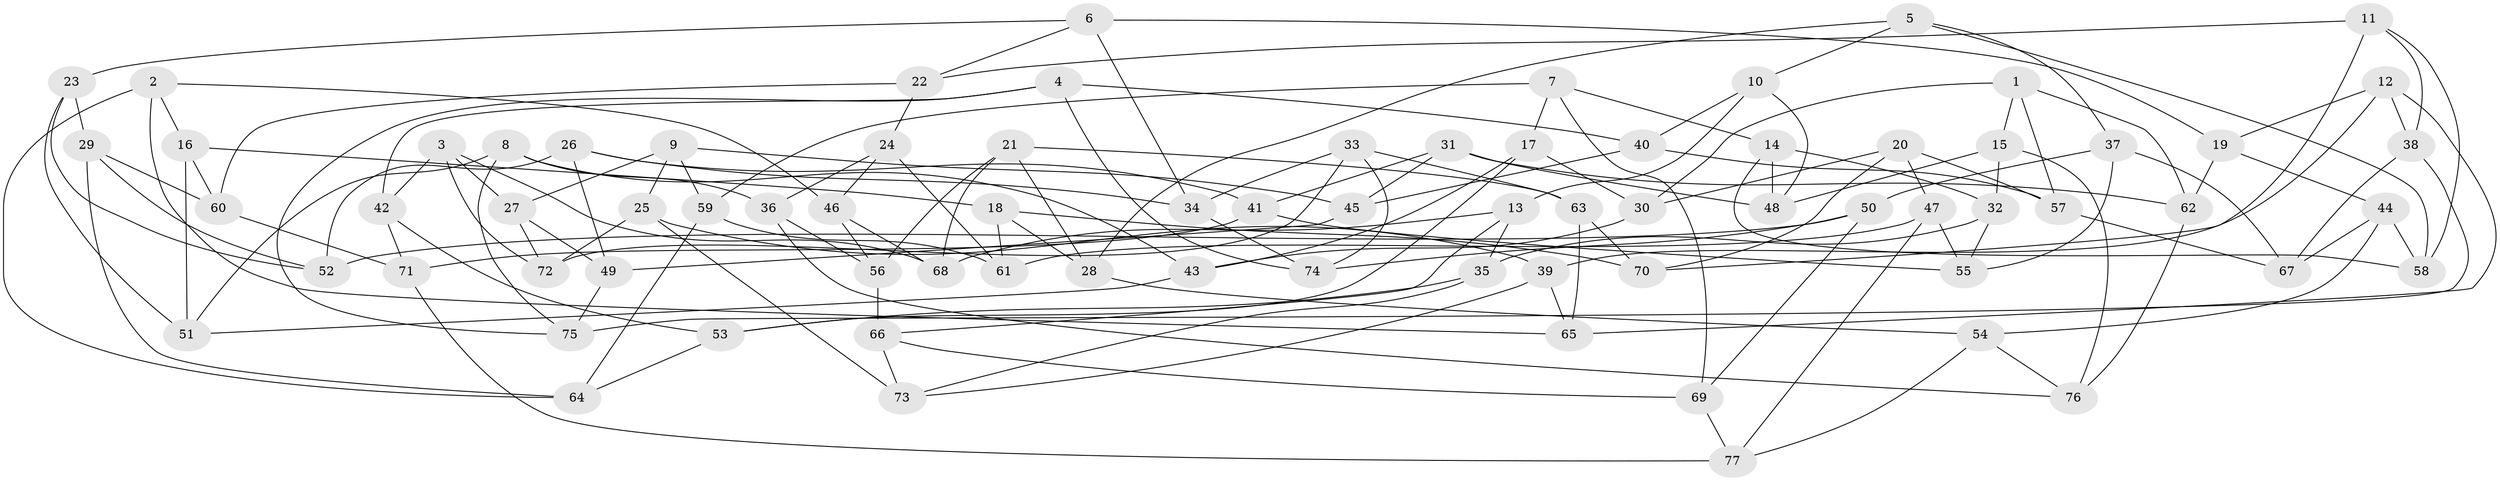 // coarse degree distribution, {6: 0.32075471698113206, 5: 0.11320754716981132, 4: 0.5094339622641509, 3: 0.03773584905660377, 2: 0.018867924528301886}
// Generated by graph-tools (version 1.1) at 2025/24/03/03/25 07:24:25]
// undirected, 77 vertices, 154 edges
graph export_dot {
graph [start="1"]
  node [color=gray90,style=filled];
  1;
  2;
  3;
  4;
  5;
  6;
  7;
  8;
  9;
  10;
  11;
  12;
  13;
  14;
  15;
  16;
  17;
  18;
  19;
  20;
  21;
  22;
  23;
  24;
  25;
  26;
  27;
  28;
  29;
  30;
  31;
  32;
  33;
  34;
  35;
  36;
  37;
  38;
  39;
  40;
  41;
  42;
  43;
  44;
  45;
  46;
  47;
  48;
  49;
  50;
  51;
  52;
  53;
  54;
  55;
  56;
  57;
  58;
  59;
  60;
  61;
  62;
  63;
  64;
  65;
  66;
  67;
  68;
  69;
  70;
  71;
  72;
  73;
  74;
  75;
  76;
  77;
  1 -- 57;
  1 -- 30;
  1 -- 15;
  1 -- 62;
  2 -- 16;
  2 -- 46;
  2 -- 64;
  2 -- 65;
  3 -- 27;
  3 -- 42;
  3 -- 72;
  3 -- 68;
  4 -- 75;
  4 -- 40;
  4 -- 74;
  4 -- 42;
  5 -- 10;
  5 -- 58;
  5 -- 37;
  5 -- 28;
  6 -- 22;
  6 -- 19;
  6 -- 23;
  6 -- 34;
  7 -- 17;
  7 -- 59;
  7 -- 69;
  7 -- 14;
  8 -- 36;
  8 -- 51;
  8 -- 75;
  8 -- 43;
  9 -- 45;
  9 -- 27;
  9 -- 59;
  9 -- 25;
  10 -- 13;
  10 -- 40;
  10 -- 48;
  11 -- 58;
  11 -- 38;
  11 -- 70;
  11 -- 22;
  12 -- 19;
  12 -- 38;
  12 -- 39;
  12 -- 65;
  13 -- 35;
  13 -- 68;
  13 -- 66;
  14 -- 48;
  14 -- 32;
  14 -- 58;
  15 -- 48;
  15 -- 32;
  15 -- 76;
  16 -- 51;
  16 -- 18;
  16 -- 60;
  17 -- 30;
  17 -- 53;
  17 -- 43;
  18 -- 61;
  18 -- 70;
  18 -- 28;
  19 -- 44;
  19 -- 62;
  20 -- 47;
  20 -- 70;
  20 -- 57;
  20 -- 30;
  21 -- 56;
  21 -- 68;
  21 -- 63;
  21 -- 28;
  22 -- 60;
  22 -- 24;
  23 -- 29;
  23 -- 52;
  23 -- 51;
  24 -- 46;
  24 -- 61;
  24 -- 36;
  25 -- 39;
  25 -- 73;
  25 -- 72;
  26 -- 34;
  26 -- 41;
  26 -- 52;
  26 -- 49;
  27 -- 49;
  27 -- 72;
  28 -- 54;
  29 -- 60;
  29 -- 52;
  29 -- 64;
  30 -- 43;
  31 -- 45;
  31 -- 41;
  31 -- 62;
  31 -- 48;
  32 -- 55;
  32 -- 35;
  33 -- 72;
  33 -- 34;
  33 -- 74;
  33 -- 63;
  34 -- 74;
  35 -- 53;
  35 -- 73;
  36 -- 56;
  36 -- 76;
  37 -- 55;
  37 -- 50;
  37 -- 67;
  38 -- 75;
  38 -- 67;
  39 -- 73;
  39 -- 65;
  40 -- 45;
  40 -- 57;
  41 -- 71;
  41 -- 55;
  42 -- 71;
  42 -- 53;
  43 -- 51;
  44 -- 67;
  44 -- 54;
  44 -- 58;
  45 -- 49;
  46 -- 68;
  46 -- 56;
  47 -- 61;
  47 -- 55;
  47 -- 77;
  49 -- 75;
  50 -- 74;
  50 -- 52;
  50 -- 69;
  53 -- 64;
  54 -- 77;
  54 -- 76;
  56 -- 66;
  57 -- 67;
  59 -- 64;
  59 -- 61;
  60 -- 71;
  62 -- 76;
  63 -- 70;
  63 -- 65;
  66 -- 73;
  66 -- 69;
  69 -- 77;
  71 -- 77;
}
